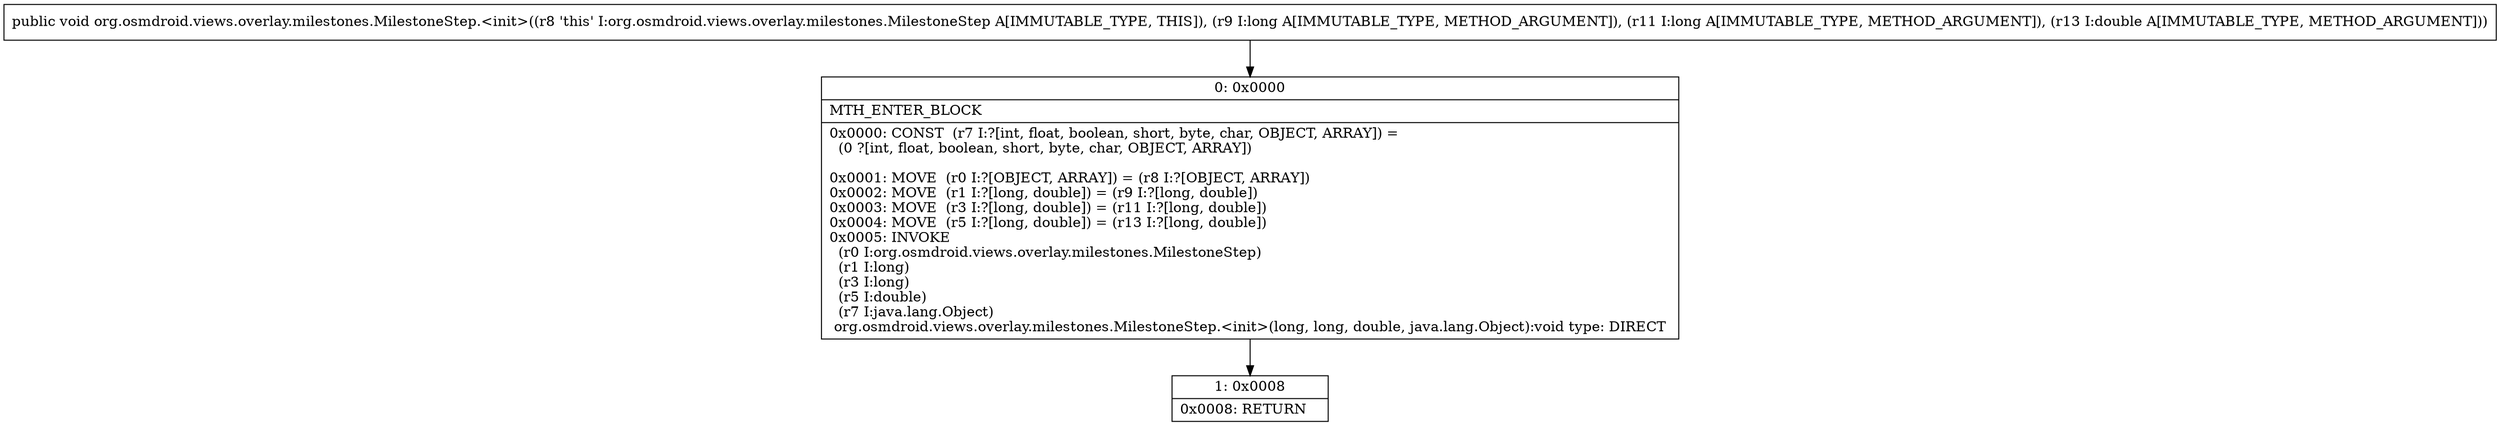 digraph "CFG fororg.osmdroid.views.overlay.milestones.MilestoneStep.\<init\>(JJD)V" {
Node_0 [shape=record,label="{0\:\ 0x0000|MTH_ENTER_BLOCK\l|0x0000: CONST  (r7 I:?[int, float, boolean, short, byte, char, OBJECT, ARRAY]) = \l  (0 ?[int, float, boolean, short, byte, char, OBJECT, ARRAY])\l \l0x0001: MOVE  (r0 I:?[OBJECT, ARRAY]) = (r8 I:?[OBJECT, ARRAY]) \l0x0002: MOVE  (r1 I:?[long, double]) = (r9 I:?[long, double]) \l0x0003: MOVE  (r3 I:?[long, double]) = (r11 I:?[long, double]) \l0x0004: MOVE  (r5 I:?[long, double]) = (r13 I:?[long, double]) \l0x0005: INVOKE  \l  (r0 I:org.osmdroid.views.overlay.milestones.MilestoneStep)\l  (r1 I:long)\l  (r3 I:long)\l  (r5 I:double)\l  (r7 I:java.lang.Object)\l org.osmdroid.views.overlay.milestones.MilestoneStep.\<init\>(long, long, double, java.lang.Object):void type: DIRECT \l}"];
Node_1 [shape=record,label="{1\:\ 0x0008|0x0008: RETURN   \l}"];
MethodNode[shape=record,label="{public void org.osmdroid.views.overlay.milestones.MilestoneStep.\<init\>((r8 'this' I:org.osmdroid.views.overlay.milestones.MilestoneStep A[IMMUTABLE_TYPE, THIS]), (r9 I:long A[IMMUTABLE_TYPE, METHOD_ARGUMENT]), (r11 I:long A[IMMUTABLE_TYPE, METHOD_ARGUMENT]), (r13 I:double A[IMMUTABLE_TYPE, METHOD_ARGUMENT])) }"];
MethodNode -> Node_0;
Node_0 -> Node_1;
}


